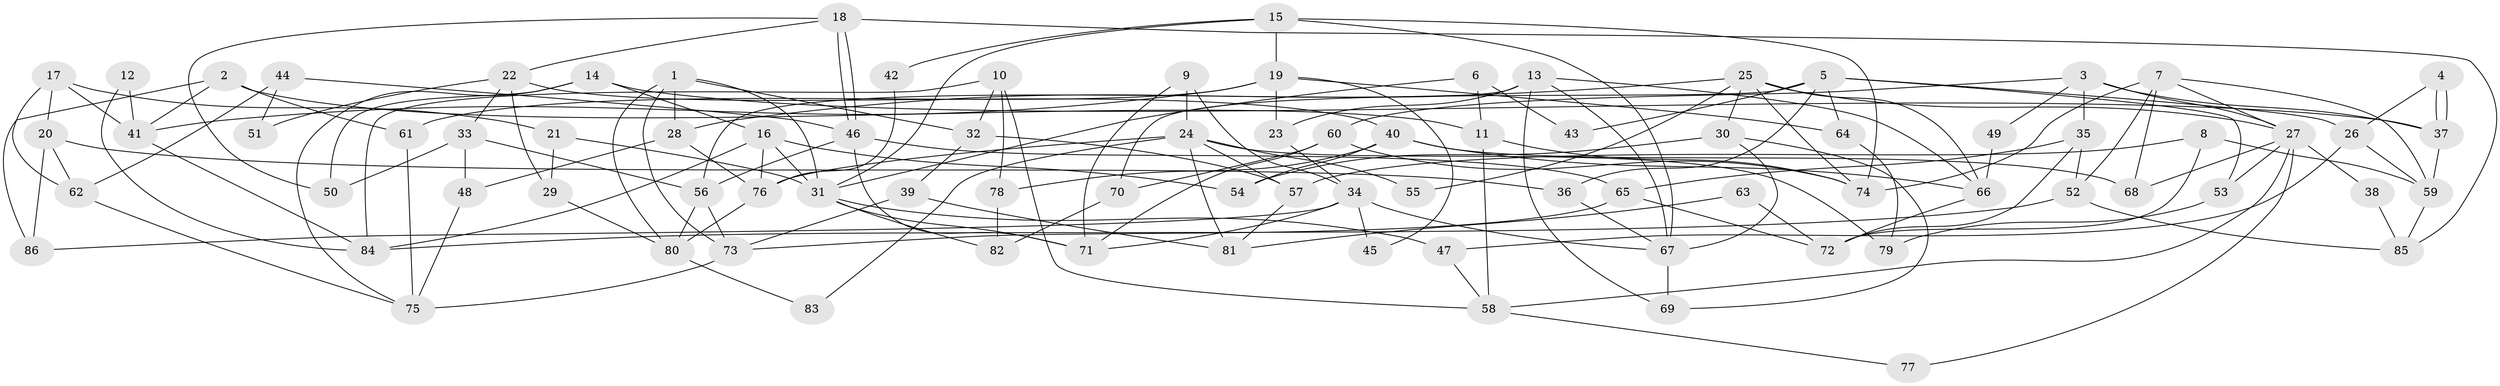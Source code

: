 // coarse degree distribution, {6: 0.20930232558139536, 4: 0.18604651162790697, 11: 0.023255813953488372, 3: 0.13953488372093023, 5: 0.23255813953488372, 2: 0.046511627906976744, 8: 0.046511627906976744, 7: 0.11627906976744186}
// Generated by graph-tools (version 1.1) at 2025/37/03/04/25 23:37:10]
// undirected, 86 vertices, 172 edges
graph export_dot {
  node [color=gray90,style=filled];
  1;
  2;
  3;
  4;
  5;
  6;
  7;
  8;
  9;
  10;
  11;
  12;
  13;
  14;
  15;
  16;
  17;
  18;
  19;
  20;
  21;
  22;
  23;
  24;
  25;
  26;
  27;
  28;
  29;
  30;
  31;
  32;
  33;
  34;
  35;
  36;
  37;
  38;
  39;
  40;
  41;
  42;
  43;
  44;
  45;
  46;
  47;
  48;
  49;
  50;
  51;
  52;
  53;
  54;
  55;
  56;
  57;
  58;
  59;
  60;
  61;
  62;
  63;
  64;
  65;
  66;
  67;
  68;
  69;
  70;
  71;
  72;
  73;
  74;
  75;
  76;
  77;
  78;
  79;
  80;
  81;
  82;
  83;
  84;
  85;
  86;
  1 -- 31;
  1 -- 28;
  1 -- 32;
  1 -- 73;
  1 -- 80;
  2 -- 11;
  2 -- 61;
  2 -- 41;
  2 -- 86;
  3 -- 37;
  3 -- 35;
  3 -- 27;
  3 -- 49;
  3 -- 60;
  4 -- 37;
  4 -- 37;
  4 -- 26;
  5 -- 70;
  5 -- 64;
  5 -- 26;
  5 -- 36;
  5 -- 43;
  5 -- 53;
  6 -- 31;
  6 -- 11;
  6 -- 43;
  7 -- 74;
  7 -- 52;
  7 -- 27;
  7 -- 59;
  7 -- 68;
  8 -- 59;
  8 -- 72;
  8 -- 57;
  9 -- 71;
  9 -- 34;
  9 -- 24;
  10 -- 58;
  10 -- 32;
  10 -- 78;
  10 -- 84;
  11 -- 74;
  11 -- 58;
  12 -- 84;
  12 -- 41;
  13 -- 56;
  13 -- 69;
  13 -- 23;
  13 -- 66;
  13 -- 67;
  14 -- 75;
  14 -- 16;
  14 -- 37;
  14 -- 50;
  15 -- 67;
  15 -- 19;
  15 -- 31;
  15 -- 42;
  15 -- 74;
  16 -- 84;
  16 -- 54;
  16 -- 31;
  16 -- 76;
  17 -- 20;
  17 -- 21;
  17 -- 41;
  17 -- 62;
  18 -- 85;
  18 -- 46;
  18 -- 46;
  18 -- 22;
  18 -- 50;
  19 -- 41;
  19 -- 23;
  19 -- 45;
  19 -- 61;
  19 -- 64;
  20 -- 62;
  20 -- 36;
  20 -- 86;
  21 -- 31;
  21 -- 29;
  22 -- 33;
  22 -- 29;
  22 -- 40;
  22 -- 51;
  23 -- 34;
  24 -- 81;
  24 -- 55;
  24 -- 57;
  24 -- 76;
  24 -- 79;
  24 -- 83;
  25 -- 66;
  25 -- 27;
  25 -- 28;
  25 -- 30;
  25 -- 55;
  25 -- 74;
  26 -- 59;
  26 -- 47;
  27 -- 38;
  27 -- 53;
  27 -- 58;
  27 -- 68;
  27 -- 77;
  28 -- 76;
  28 -- 48;
  29 -- 80;
  30 -- 67;
  30 -- 54;
  30 -- 69;
  31 -- 47;
  31 -- 71;
  31 -- 82;
  32 -- 57;
  32 -- 39;
  33 -- 50;
  33 -- 56;
  33 -- 48;
  34 -- 86;
  34 -- 71;
  34 -- 45;
  34 -- 67;
  35 -- 65;
  35 -- 72;
  35 -- 52;
  36 -- 67;
  37 -- 59;
  38 -- 85;
  39 -- 73;
  39 -- 81;
  40 -- 68;
  40 -- 54;
  40 -- 66;
  40 -- 78;
  41 -- 84;
  42 -- 76;
  44 -- 62;
  44 -- 46;
  44 -- 51;
  46 -- 71;
  46 -- 56;
  46 -- 65;
  47 -- 58;
  48 -- 75;
  49 -- 66;
  52 -- 84;
  52 -- 85;
  53 -- 79;
  56 -- 80;
  56 -- 73;
  57 -- 81;
  58 -- 77;
  59 -- 85;
  60 -- 74;
  60 -- 70;
  60 -- 71;
  61 -- 75;
  62 -- 75;
  63 -- 72;
  63 -- 81;
  64 -- 79;
  65 -- 73;
  65 -- 72;
  66 -- 72;
  67 -- 69;
  70 -- 82;
  73 -- 75;
  76 -- 80;
  78 -- 82;
  80 -- 83;
}
